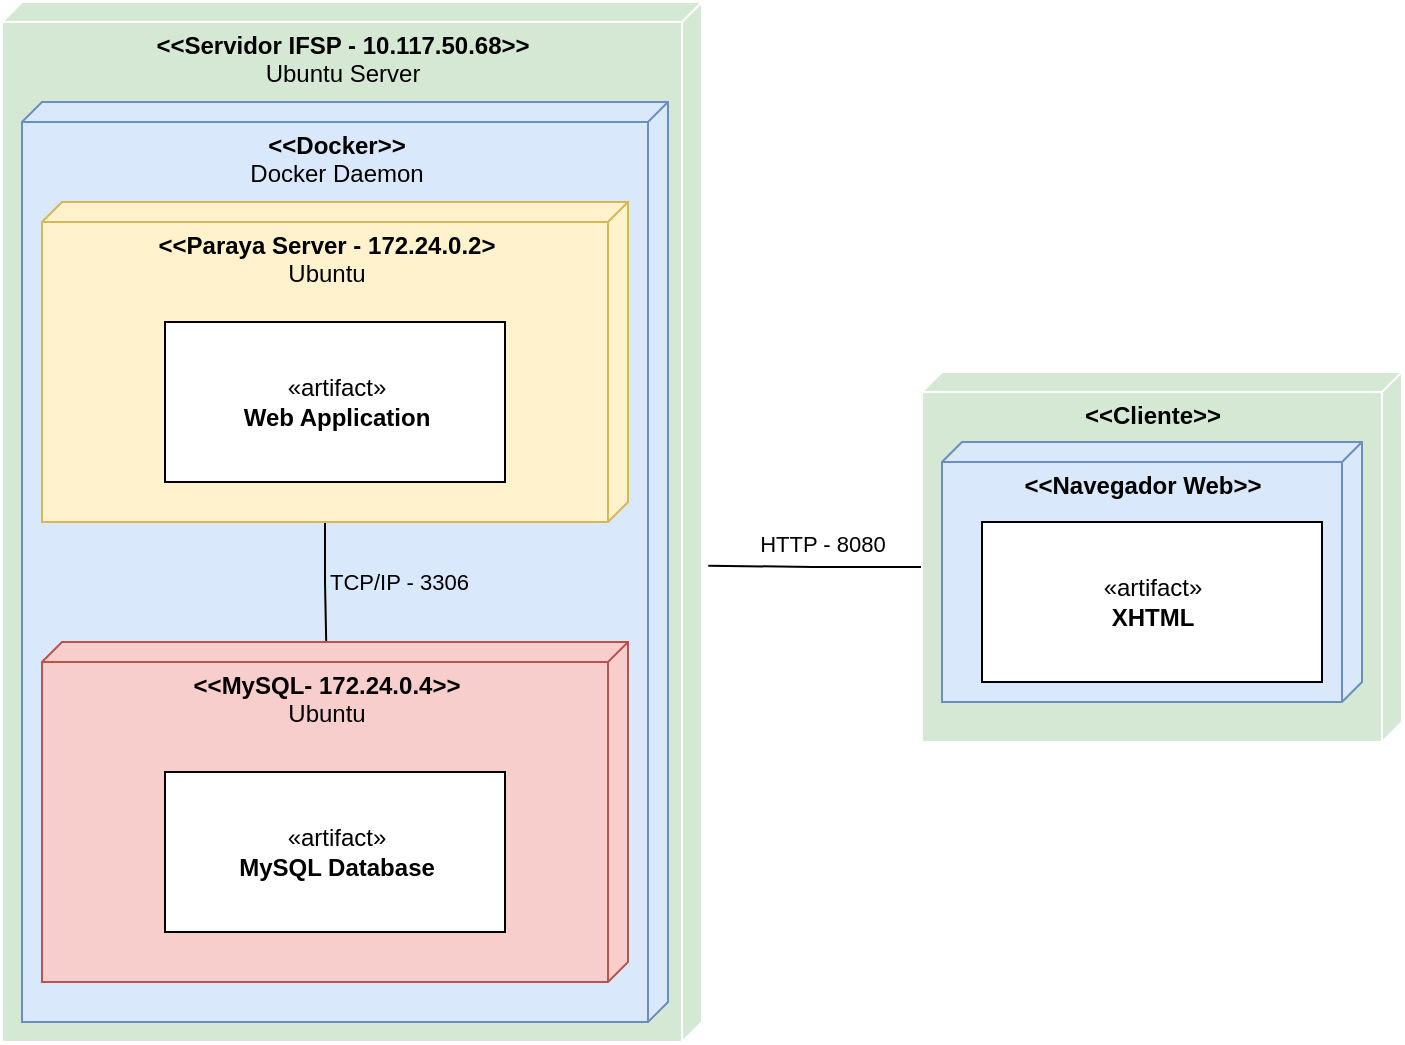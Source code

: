 <mxfile version="22.0.8" type="device">
  <diagram name="Page-1" id="b5b7bab2-c9e2-2cf4-8b2a-24fd1a2a6d21">
    <mxGraphModel dx="751" dy="764" grid="1" gridSize="10" guides="1" tooltips="1" connect="1" arrows="1" fold="1" page="1" pageScale="1" pageWidth="827" pageHeight="1169" background="none" math="0" shadow="0">
      <root>
        <mxCell id="0" />
        <mxCell id="1" parent="0" />
        <mxCell id="ZnDk2_azTk9GWEf8HhP4-1" value="&lt;b&gt;&amp;lt;&amp;lt;Servidor IFSP - 10.117.50.68&amp;gt;&amp;gt;&lt;br&gt;&lt;/b&gt;Ubuntu Server" style="verticalAlign=top;align=center;spacingTop=8;spacingLeft=2;spacingRight=12;shape=cube;size=10;direction=south;fontStyle=0;html=1;labelBackgroundColor=none;fillColor=#d5e8d4;strokeColor=#FFFFFF;" parent="1" vertex="1">
          <mxGeometry x="40" y="160" width="350" height="520" as="geometry" />
        </mxCell>
        <mxCell id="ZnDk2_azTk9GWEf8HhP4-2" value="&lt;b&gt;&amp;lt;&amp;lt;Docker&amp;gt;&amp;gt;&lt;br&gt;&lt;/b&gt;Docker Daemon" style="verticalAlign=top;align=center;spacingTop=8;spacingLeft=2;spacingRight=12;shape=cube;size=10;direction=south;fontStyle=0;html=1;fillColor=#dae8fc;strokeColor=#6c8ebf;" parent="1" vertex="1">
          <mxGeometry x="50" y="210" width="323" height="460" as="geometry" />
        </mxCell>
        <mxCell id="ZnDk2_azTk9GWEf8HhP4-6" value="TCP/IP - 3306" style="edgeStyle=orthogonalEdgeStyle;rounded=0;orthogonalLoop=1;jettySize=auto;html=1;exitX=0;exitY=0;exitDx=160;exitDy=151.5;exitPerimeter=0;entryX=0;entryY=0.515;entryDx=0;entryDy=0;entryPerimeter=0;labelBackgroundColor=none;fontColor=none;endArrow=none;endFill=0;labelPosition=right;verticalLabelPosition=middle;align=left;verticalAlign=middle;" parent="1" source="ZnDk2_azTk9GWEf8HhP4-3" target="ZnDk2_azTk9GWEf8HhP4-4" edge="1">
          <mxGeometry relative="1" as="geometry" />
        </mxCell>
        <mxCell id="ZnDk2_azTk9GWEf8HhP4-3" value="&lt;b&gt;&amp;lt;&amp;lt;Paraya Server - 172.24.0.2&amp;gt;&lt;br&gt;&lt;/b&gt;Ubuntu" style="verticalAlign=top;align=center;spacingTop=8;spacingLeft=2;spacingRight=12;shape=cube;size=10;direction=south;fontStyle=0;html=1;fillColor=#fff2cc;strokeColor=#d6b656;" parent="1" vertex="1">
          <mxGeometry x="60" y="260" width="293" height="160" as="geometry" />
        </mxCell>
        <mxCell id="ZnDk2_azTk9GWEf8HhP4-4" value="&lt;b&gt;&amp;lt;&amp;lt;MySQL- 172.24.0.4&amp;gt;&amp;gt;&lt;br&gt;&lt;/b&gt;Ubuntu" style="verticalAlign=top;align=center;spacingTop=8;spacingLeft=2;spacingRight=12;shape=cube;size=10;direction=south;fontStyle=0;html=1;fillColor=#f8cecc;strokeColor=#b85450;" parent="1" vertex="1">
          <mxGeometry x="60" y="480" width="293" height="170" as="geometry" />
        </mxCell>
        <mxCell id="ZnDk2_azTk9GWEf8HhP4-14" style="edgeStyle=orthogonalEdgeStyle;rounded=0;orthogonalLoop=1;jettySize=auto;html=1;exitX=0;exitY=0;exitDx=97.5;exitDy=240;exitPerimeter=0;entryX=0.542;entryY=-0.009;entryDx=0;entryDy=0;entryPerimeter=0;labelBackgroundColor=none;fontColor=none;endArrow=none;endFill=0;" parent="1" source="ZnDk2_azTk9GWEf8HhP4-7" target="ZnDk2_azTk9GWEf8HhP4-1" edge="1">
          <mxGeometry relative="1" as="geometry" />
        </mxCell>
        <mxCell id="ZnDk2_azTk9GWEf8HhP4-15" value="HTTP - 8080" style="edgeLabel;html=1;align=center;verticalAlign=middle;resizable=0;points=[];fontColor=none;" parent="ZnDk2_azTk9GWEf8HhP4-14" vertex="1" connectable="0">
          <mxGeometry x="-0.2" y="1" relative="1" as="geometry">
            <mxPoint x="-7" y="-13" as="offset" />
          </mxGeometry>
        </mxCell>
        <mxCell id="ZnDk2_azTk9GWEf8HhP4-7" value="&lt;b&gt;&amp;lt;&amp;lt;Cliente&amp;gt;&amp;gt;&lt;br&gt;&lt;/b&gt;" style="verticalAlign=top;align=center;spacingTop=8;spacingLeft=2;spacingRight=12;shape=cube;size=10;direction=south;fontStyle=0;html=1;labelBackgroundColor=none;fillColor=#d5e8d4;strokeColor=#FFFFFF;" parent="1" vertex="1">
          <mxGeometry x="500" y="345" width="240" height="185" as="geometry" />
        </mxCell>
        <mxCell id="ZnDk2_azTk9GWEf8HhP4-8" value="&lt;b&gt;&amp;lt;&amp;lt;Navegador Web&amp;gt;&amp;gt;&lt;br&gt;&lt;/b&gt;" style="verticalAlign=top;align=center;spacingTop=8;spacingLeft=2;spacingRight=12;shape=cube;size=10;direction=south;fontStyle=0;html=1;labelBackgroundColor=none;fillColor=#dae8fc;strokeColor=#6c8ebf;" parent="1" vertex="1">
          <mxGeometry x="510" y="380" width="210" height="130" as="geometry" />
        </mxCell>
        <mxCell id="ZnDk2_azTk9GWEf8HhP4-11" value="«artifact»&lt;br&gt;&lt;b&gt;XHTML&lt;/b&gt;" style="html=1;labelBackgroundColor=none;strokeColor=#000000;fontColor=none;" parent="1" vertex="1">
          <mxGeometry x="530" y="420" width="170" height="80" as="geometry" />
        </mxCell>
        <mxCell id="ZnDk2_azTk9GWEf8HhP4-12" value="«artifact»&lt;br&gt;&lt;b&gt;Web Application&lt;/b&gt;" style="html=1;labelBackgroundColor=none;strokeColor=#000000;fontColor=none;" parent="1" vertex="1">
          <mxGeometry x="121.5" y="320" width="170" height="80" as="geometry" />
        </mxCell>
        <mxCell id="ZnDk2_azTk9GWEf8HhP4-13" value="«artifact»&lt;br&gt;&lt;b&gt;MySQL Database&lt;/b&gt;" style="html=1;labelBackgroundColor=none;strokeColor=#000000;fontColor=none;" parent="1" vertex="1">
          <mxGeometry x="121.5" y="545" width="170" height="80" as="geometry" />
        </mxCell>
      </root>
    </mxGraphModel>
  </diagram>
</mxfile>
